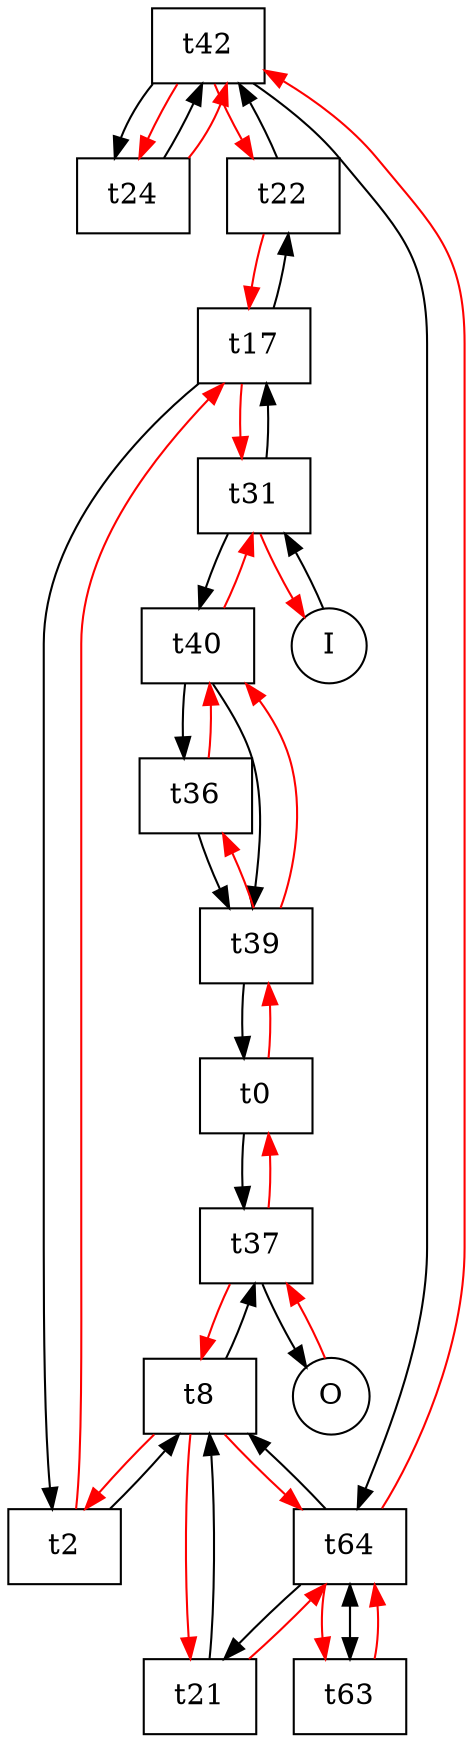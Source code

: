digraph {
	// PAYMENT

	// Elements
	t42 [shape=box];
	t40 [shape=box];
	t36 [shape=box];
	t31 [shape=box];
	t37 [shape=box];
	t39 [shape=box];
	t21 [shape=box];
	t24 [shape=box];
	t22 [shape=box];
	t17 [shape=box];
	t8 [shape=box];
	t2 [shape=box];
	t0 [shape=box];
	t63 [shape=box];
	t64 [shape=box];
	c27 [shape=circle][label=O];
	c2 [shape=circle][label=I];

	// Arrows
	c2->t31;
	t31->t40;
	t31->t17;
	t31->c2[color=red];
	t17->t2;
	t17->t22;
	t17->t31[color=red];
	t22->t42;
	t22->t17[color=red];
	t42->t24;
	t42->t64;
	t42->t22[color=red];
	t42->t24[color=red];
	t64->t21;
	t64->t8;
	t64->t63;
	t64->t42[color=red];
	t64->t63[color=red];
	t63->t64;
	t63->t64[color=red];
	t8->t37;
	t8->t2[color=red];
	t8->t64[color=red];
	t8->t21[color=red];
	t37->c27;
	t37->t0[color=red];
	t37->t8[color=red];
	c27->t37[color=red];
	t21->t8;
	t21->t64[color=red];
	t24->t42;
	t24->t42[color=red];
	t2->t8;
	t2->t17[color=red];
	t40->t39;
	t40->t36;
	t40->t31[color=red];
	t36->t39;
	t36->t40[color=red];
	t39->t0;
	t39->t40[color=red];
	t39->t36[color=red];
	t0->t37;
	t0->t39[color=red];
}